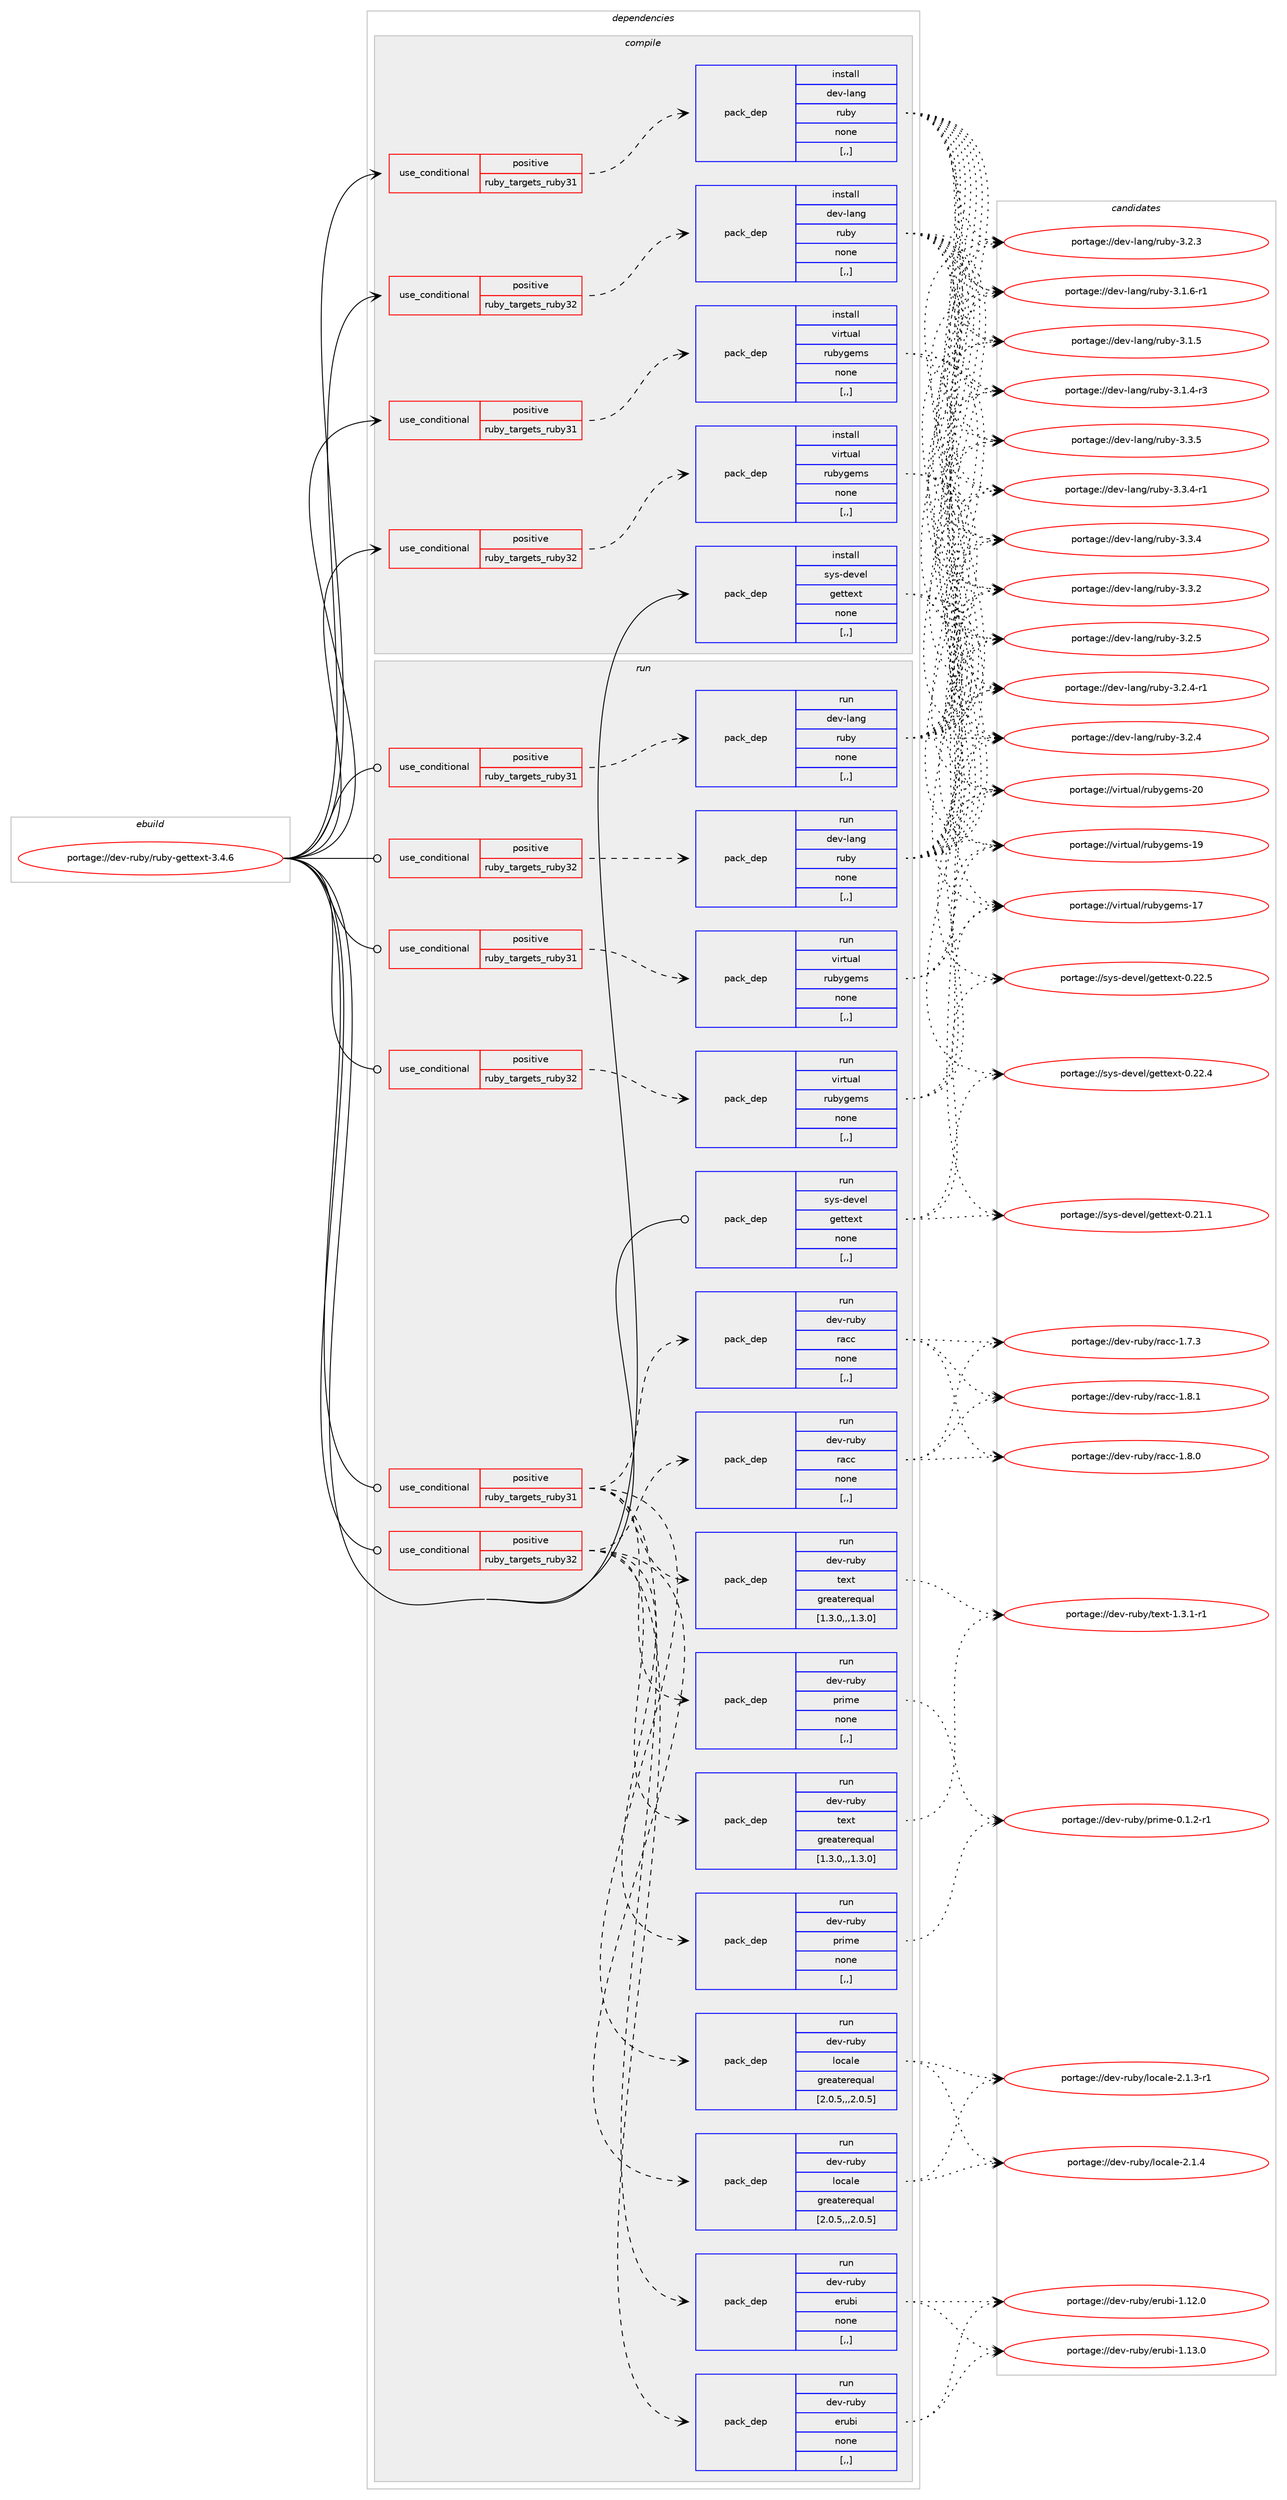 digraph prolog {

# *************
# Graph options
# *************

newrank=true;
concentrate=true;
compound=true;
graph [rankdir=LR,fontname=Helvetica,fontsize=10,ranksep=1.5];#, ranksep=2.5, nodesep=0.2];
edge  [arrowhead=vee];
node  [fontname=Helvetica,fontsize=10];

# **********
# The ebuild
# **********

subgraph cluster_leftcol {
color=gray;
label=<<i>ebuild</i>>;
id [label="portage://dev-ruby/ruby-gettext-3.4.6", color=red, width=4, href="../dev-ruby/ruby-gettext-3.4.6.svg"];
}

# ****************
# The dependencies
# ****************

subgraph cluster_midcol {
color=gray;
label=<<i>dependencies</i>>;
subgraph cluster_compile {
fillcolor="#eeeeee";
style=filled;
label=<<i>compile</i>>;
subgraph cond186593 {
dependency697166 [label=<<TABLE BORDER="0" CELLBORDER="1" CELLSPACING="0" CELLPADDING="4"><TR><TD ROWSPAN="3" CELLPADDING="10">use_conditional</TD></TR><TR><TD>positive</TD></TR><TR><TD>ruby_targets_ruby31</TD></TR></TABLE>>, shape=none, color=red];
subgraph pack505595 {
dependency697167 [label=<<TABLE BORDER="0" CELLBORDER="1" CELLSPACING="0" CELLPADDING="4" WIDTH="220"><TR><TD ROWSPAN="6" CELLPADDING="30">pack_dep</TD></TR><TR><TD WIDTH="110">install</TD></TR><TR><TD>dev-lang</TD></TR><TR><TD>ruby</TD></TR><TR><TD>none</TD></TR><TR><TD>[,,]</TD></TR></TABLE>>, shape=none, color=blue];
}
dependency697166:e -> dependency697167:w [weight=20,style="dashed",arrowhead="vee"];
}
id:e -> dependency697166:w [weight=20,style="solid",arrowhead="vee"];
subgraph cond186594 {
dependency697168 [label=<<TABLE BORDER="0" CELLBORDER="1" CELLSPACING="0" CELLPADDING="4"><TR><TD ROWSPAN="3" CELLPADDING="10">use_conditional</TD></TR><TR><TD>positive</TD></TR><TR><TD>ruby_targets_ruby31</TD></TR></TABLE>>, shape=none, color=red];
subgraph pack505596 {
dependency697169 [label=<<TABLE BORDER="0" CELLBORDER="1" CELLSPACING="0" CELLPADDING="4" WIDTH="220"><TR><TD ROWSPAN="6" CELLPADDING="30">pack_dep</TD></TR><TR><TD WIDTH="110">install</TD></TR><TR><TD>virtual</TD></TR><TR><TD>rubygems</TD></TR><TR><TD>none</TD></TR><TR><TD>[,,]</TD></TR></TABLE>>, shape=none, color=blue];
}
dependency697168:e -> dependency697169:w [weight=20,style="dashed",arrowhead="vee"];
}
id:e -> dependency697168:w [weight=20,style="solid",arrowhead="vee"];
subgraph cond186595 {
dependency697170 [label=<<TABLE BORDER="0" CELLBORDER="1" CELLSPACING="0" CELLPADDING="4"><TR><TD ROWSPAN="3" CELLPADDING="10">use_conditional</TD></TR><TR><TD>positive</TD></TR><TR><TD>ruby_targets_ruby32</TD></TR></TABLE>>, shape=none, color=red];
subgraph pack505597 {
dependency697171 [label=<<TABLE BORDER="0" CELLBORDER="1" CELLSPACING="0" CELLPADDING="4" WIDTH="220"><TR><TD ROWSPAN="6" CELLPADDING="30">pack_dep</TD></TR><TR><TD WIDTH="110">install</TD></TR><TR><TD>dev-lang</TD></TR><TR><TD>ruby</TD></TR><TR><TD>none</TD></TR><TR><TD>[,,]</TD></TR></TABLE>>, shape=none, color=blue];
}
dependency697170:e -> dependency697171:w [weight=20,style="dashed",arrowhead="vee"];
}
id:e -> dependency697170:w [weight=20,style="solid",arrowhead="vee"];
subgraph cond186596 {
dependency697172 [label=<<TABLE BORDER="0" CELLBORDER="1" CELLSPACING="0" CELLPADDING="4"><TR><TD ROWSPAN="3" CELLPADDING="10">use_conditional</TD></TR><TR><TD>positive</TD></TR><TR><TD>ruby_targets_ruby32</TD></TR></TABLE>>, shape=none, color=red];
subgraph pack505598 {
dependency697173 [label=<<TABLE BORDER="0" CELLBORDER="1" CELLSPACING="0" CELLPADDING="4" WIDTH="220"><TR><TD ROWSPAN="6" CELLPADDING="30">pack_dep</TD></TR><TR><TD WIDTH="110">install</TD></TR><TR><TD>virtual</TD></TR><TR><TD>rubygems</TD></TR><TR><TD>none</TD></TR><TR><TD>[,,]</TD></TR></TABLE>>, shape=none, color=blue];
}
dependency697172:e -> dependency697173:w [weight=20,style="dashed",arrowhead="vee"];
}
id:e -> dependency697172:w [weight=20,style="solid",arrowhead="vee"];
subgraph pack505599 {
dependency697174 [label=<<TABLE BORDER="0" CELLBORDER="1" CELLSPACING="0" CELLPADDING="4" WIDTH="220"><TR><TD ROWSPAN="6" CELLPADDING="30">pack_dep</TD></TR><TR><TD WIDTH="110">install</TD></TR><TR><TD>sys-devel</TD></TR><TR><TD>gettext</TD></TR><TR><TD>none</TD></TR><TR><TD>[,,]</TD></TR></TABLE>>, shape=none, color=blue];
}
id:e -> dependency697174:w [weight=20,style="solid",arrowhead="vee"];
}
subgraph cluster_compileandrun {
fillcolor="#eeeeee";
style=filled;
label=<<i>compile and run</i>>;
}
subgraph cluster_run {
fillcolor="#eeeeee";
style=filled;
label=<<i>run</i>>;
subgraph cond186597 {
dependency697175 [label=<<TABLE BORDER="0" CELLBORDER="1" CELLSPACING="0" CELLPADDING="4"><TR><TD ROWSPAN="3" CELLPADDING="10">use_conditional</TD></TR><TR><TD>positive</TD></TR><TR><TD>ruby_targets_ruby31</TD></TR></TABLE>>, shape=none, color=red];
subgraph pack505600 {
dependency697176 [label=<<TABLE BORDER="0" CELLBORDER="1" CELLSPACING="0" CELLPADDING="4" WIDTH="220"><TR><TD ROWSPAN="6" CELLPADDING="30">pack_dep</TD></TR><TR><TD WIDTH="110">run</TD></TR><TR><TD>dev-lang</TD></TR><TR><TD>ruby</TD></TR><TR><TD>none</TD></TR><TR><TD>[,,]</TD></TR></TABLE>>, shape=none, color=blue];
}
dependency697175:e -> dependency697176:w [weight=20,style="dashed",arrowhead="vee"];
}
id:e -> dependency697175:w [weight=20,style="solid",arrowhead="odot"];
subgraph cond186598 {
dependency697177 [label=<<TABLE BORDER="0" CELLBORDER="1" CELLSPACING="0" CELLPADDING="4"><TR><TD ROWSPAN="3" CELLPADDING="10">use_conditional</TD></TR><TR><TD>positive</TD></TR><TR><TD>ruby_targets_ruby31</TD></TR></TABLE>>, shape=none, color=red];
subgraph pack505601 {
dependency697178 [label=<<TABLE BORDER="0" CELLBORDER="1" CELLSPACING="0" CELLPADDING="4" WIDTH="220"><TR><TD ROWSPAN="6" CELLPADDING="30">pack_dep</TD></TR><TR><TD WIDTH="110">run</TD></TR><TR><TD>dev-ruby</TD></TR><TR><TD>erubi</TD></TR><TR><TD>none</TD></TR><TR><TD>[,,]</TD></TR></TABLE>>, shape=none, color=blue];
}
dependency697177:e -> dependency697178:w [weight=20,style="dashed",arrowhead="vee"];
subgraph pack505602 {
dependency697179 [label=<<TABLE BORDER="0" CELLBORDER="1" CELLSPACING="0" CELLPADDING="4" WIDTH="220"><TR><TD ROWSPAN="6" CELLPADDING="30">pack_dep</TD></TR><TR><TD WIDTH="110">run</TD></TR><TR><TD>dev-ruby</TD></TR><TR><TD>locale</TD></TR><TR><TD>greaterequal</TD></TR><TR><TD>[2.0.5,,,2.0.5]</TD></TR></TABLE>>, shape=none, color=blue];
}
dependency697177:e -> dependency697179:w [weight=20,style="dashed",arrowhead="vee"];
subgraph pack505603 {
dependency697180 [label=<<TABLE BORDER="0" CELLBORDER="1" CELLSPACING="0" CELLPADDING="4" WIDTH="220"><TR><TD ROWSPAN="6" CELLPADDING="30">pack_dep</TD></TR><TR><TD WIDTH="110">run</TD></TR><TR><TD>dev-ruby</TD></TR><TR><TD>prime</TD></TR><TR><TD>none</TD></TR><TR><TD>[,,]</TD></TR></TABLE>>, shape=none, color=blue];
}
dependency697177:e -> dependency697180:w [weight=20,style="dashed",arrowhead="vee"];
subgraph pack505604 {
dependency697181 [label=<<TABLE BORDER="0" CELLBORDER="1" CELLSPACING="0" CELLPADDING="4" WIDTH="220"><TR><TD ROWSPAN="6" CELLPADDING="30">pack_dep</TD></TR><TR><TD WIDTH="110">run</TD></TR><TR><TD>dev-ruby</TD></TR><TR><TD>racc</TD></TR><TR><TD>none</TD></TR><TR><TD>[,,]</TD></TR></TABLE>>, shape=none, color=blue];
}
dependency697177:e -> dependency697181:w [weight=20,style="dashed",arrowhead="vee"];
subgraph pack505605 {
dependency697182 [label=<<TABLE BORDER="0" CELLBORDER="1" CELLSPACING="0" CELLPADDING="4" WIDTH="220"><TR><TD ROWSPAN="6" CELLPADDING="30">pack_dep</TD></TR><TR><TD WIDTH="110">run</TD></TR><TR><TD>dev-ruby</TD></TR><TR><TD>text</TD></TR><TR><TD>greaterequal</TD></TR><TR><TD>[1.3.0,,,1.3.0]</TD></TR></TABLE>>, shape=none, color=blue];
}
dependency697177:e -> dependency697182:w [weight=20,style="dashed",arrowhead="vee"];
}
id:e -> dependency697177:w [weight=20,style="solid",arrowhead="odot"];
subgraph cond186599 {
dependency697183 [label=<<TABLE BORDER="0" CELLBORDER="1" CELLSPACING="0" CELLPADDING="4"><TR><TD ROWSPAN="3" CELLPADDING="10">use_conditional</TD></TR><TR><TD>positive</TD></TR><TR><TD>ruby_targets_ruby31</TD></TR></TABLE>>, shape=none, color=red];
subgraph pack505606 {
dependency697184 [label=<<TABLE BORDER="0" CELLBORDER="1" CELLSPACING="0" CELLPADDING="4" WIDTH="220"><TR><TD ROWSPAN="6" CELLPADDING="30">pack_dep</TD></TR><TR><TD WIDTH="110">run</TD></TR><TR><TD>virtual</TD></TR><TR><TD>rubygems</TD></TR><TR><TD>none</TD></TR><TR><TD>[,,]</TD></TR></TABLE>>, shape=none, color=blue];
}
dependency697183:e -> dependency697184:w [weight=20,style="dashed",arrowhead="vee"];
}
id:e -> dependency697183:w [weight=20,style="solid",arrowhead="odot"];
subgraph cond186600 {
dependency697185 [label=<<TABLE BORDER="0" CELLBORDER="1" CELLSPACING="0" CELLPADDING="4"><TR><TD ROWSPAN="3" CELLPADDING="10">use_conditional</TD></TR><TR><TD>positive</TD></TR><TR><TD>ruby_targets_ruby32</TD></TR></TABLE>>, shape=none, color=red];
subgraph pack505607 {
dependency697186 [label=<<TABLE BORDER="0" CELLBORDER="1" CELLSPACING="0" CELLPADDING="4" WIDTH="220"><TR><TD ROWSPAN="6" CELLPADDING="30">pack_dep</TD></TR><TR><TD WIDTH="110">run</TD></TR><TR><TD>dev-lang</TD></TR><TR><TD>ruby</TD></TR><TR><TD>none</TD></TR><TR><TD>[,,]</TD></TR></TABLE>>, shape=none, color=blue];
}
dependency697185:e -> dependency697186:w [weight=20,style="dashed",arrowhead="vee"];
}
id:e -> dependency697185:w [weight=20,style="solid",arrowhead="odot"];
subgraph cond186601 {
dependency697187 [label=<<TABLE BORDER="0" CELLBORDER="1" CELLSPACING="0" CELLPADDING="4"><TR><TD ROWSPAN="3" CELLPADDING="10">use_conditional</TD></TR><TR><TD>positive</TD></TR><TR><TD>ruby_targets_ruby32</TD></TR></TABLE>>, shape=none, color=red];
subgraph pack505608 {
dependency697188 [label=<<TABLE BORDER="0" CELLBORDER="1" CELLSPACING="0" CELLPADDING="4" WIDTH="220"><TR><TD ROWSPAN="6" CELLPADDING="30">pack_dep</TD></TR><TR><TD WIDTH="110">run</TD></TR><TR><TD>dev-ruby</TD></TR><TR><TD>erubi</TD></TR><TR><TD>none</TD></TR><TR><TD>[,,]</TD></TR></TABLE>>, shape=none, color=blue];
}
dependency697187:e -> dependency697188:w [weight=20,style="dashed",arrowhead="vee"];
subgraph pack505609 {
dependency697189 [label=<<TABLE BORDER="0" CELLBORDER="1" CELLSPACING="0" CELLPADDING="4" WIDTH="220"><TR><TD ROWSPAN="6" CELLPADDING="30">pack_dep</TD></TR><TR><TD WIDTH="110">run</TD></TR><TR><TD>dev-ruby</TD></TR><TR><TD>locale</TD></TR><TR><TD>greaterequal</TD></TR><TR><TD>[2.0.5,,,2.0.5]</TD></TR></TABLE>>, shape=none, color=blue];
}
dependency697187:e -> dependency697189:w [weight=20,style="dashed",arrowhead="vee"];
subgraph pack505610 {
dependency697190 [label=<<TABLE BORDER="0" CELLBORDER="1" CELLSPACING="0" CELLPADDING="4" WIDTH="220"><TR><TD ROWSPAN="6" CELLPADDING="30">pack_dep</TD></TR><TR><TD WIDTH="110">run</TD></TR><TR><TD>dev-ruby</TD></TR><TR><TD>prime</TD></TR><TR><TD>none</TD></TR><TR><TD>[,,]</TD></TR></TABLE>>, shape=none, color=blue];
}
dependency697187:e -> dependency697190:w [weight=20,style="dashed",arrowhead="vee"];
subgraph pack505611 {
dependency697191 [label=<<TABLE BORDER="0" CELLBORDER="1" CELLSPACING="0" CELLPADDING="4" WIDTH="220"><TR><TD ROWSPAN="6" CELLPADDING="30">pack_dep</TD></TR><TR><TD WIDTH="110">run</TD></TR><TR><TD>dev-ruby</TD></TR><TR><TD>racc</TD></TR><TR><TD>none</TD></TR><TR><TD>[,,]</TD></TR></TABLE>>, shape=none, color=blue];
}
dependency697187:e -> dependency697191:w [weight=20,style="dashed",arrowhead="vee"];
subgraph pack505612 {
dependency697192 [label=<<TABLE BORDER="0" CELLBORDER="1" CELLSPACING="0" CELLPADDING="4" WIDTH="220"><TR><TD ROWSPAN="6" CELLPADDING="30">pack_dep</TD></TR><TR><TD WIDTH="110">run</TD></TR><TR><TD>dev-ruby</TD></TR><TR><TD>text</TD></TR><TR><TD>greaterequal</TD></TR><TR><TD>[1.3.0,,,1.3.0]</TD></TR></TABLE>>, shape=none, color=blue];
}
dependency697187:e -> dependency697192:w [weight=20,style="dashed",arrowhead="vee"];
}
id:e -> dependency697187:w [weight=20,style="solid",arrowhead="odot"];
subgraph cond186602 {
dependency697193 [label=<<TABLE BORDER="0" CELLBORDER="1" CELLSPACING="0" CELLPADDING="4"><TR><TD ROWSPAN="3" CELLPADDING="10">use_conditional</TD></TR><TR><TD>positive</TD></TR><TR><TD>ruby_targets_ruby32</TD></TR></TABLE>>, shape=none, color=red];
subgraph pack505613 {
dependency697194 [label=<<TABLE BORDER="0" CELLBORDER="1" CELLSPACING="0" CELLPADDING="4" WIDTH="220"><TR><TD ROWSPAN="6" CELLPADDING="30">pack_dep</TD></TR><TR><TD WIDTH="110">run</TD></TR><TR><TD>virtual</TD></TR><TR><TD>rubygems</TD></TR><TR><TD>none</TD></TR><TR><TD>[,,]</TD></TR></TABLE>>, shape=none, color=blue];
}
dependency697193:e -> dependency697194:w [weight=20,style="dashed",arrowhead="vee"];
}
id:e -> dependency697193:w [weight=20,style="solid",arrowhead="odot"];
subgraph pack505614 {
dependency697195 [label=<<TABLE BORDER="0" CELLBORDER="1" CELLSPACING="0" CELLPADDING="4" WIDTH="220"><TR><TD ROWSPAN="6" CELLPADDING="30">pack_dep</TD></TR><TR><TD WIDTH="110">run</TD></TR><TR><TD>sys-devel</TD></TR><TR><TD>gettext</TD></TR><TR><TD>none</TD></TR><TR><TD>[,,]</TD></TR></TABLE>>, shape=none, color=blue];
}
id:e -> dependency697195:w [weight=20,style="solid",arrowhead="odot"];
}
}

# **************
# The candidates
# **************

subgraph cluster_choices {
rank=same;
color=gray;
label=<<i>candidates</i>>;

subgraph choice505595 {
color=black;
nodesep=1;
choice10010111845108971101034711411798121455146514653 [label="portage://dev-lang/ruby-3.3.5", color=red, width=4,href="../dev-lang/ruby-3.3.5.svg"];
choice100101118451089711010347114117981214551465146524511449 [label="portage://dev-lang/ruby-3.3.4-r1", color=red, width=4,href="../dev-lang/ruby-3.3.4-r1.svg"];
choice10010111845108971101034711411798121455146514652 [label="portage://dev-lang/ruby-3.3.4", color=red, width=4,href="../dev-lang/ruby-3.3.4.svg"];
choice10010111845108971101034711411798121455146514650 [label="portage://dev-lang/ruby-3.3.2", color=red, width=4,href="../dev-lang/ruby-3.3.2.svg"];
choice10010111845108971101034711411798121455146504653 [label="portage://dev-lang/ruby-3.2.5", color=red, width=4,href="../dev-lang/ruby-3.2.5.svg"];
choice100101118451089711010347114117981214551465046524511449 [label="portage://dev-lang/ruby-3.2.4-r1", color=red, width=4,href="../dev-lang/ruby-3.2.4-r1.svg"];
choice10010111845108971101034711411798121455146504652 [label="portage://dev-lang/ruby-3.2.4", color=red, width=4,href="../dev-lang/ruby-3.2.4.svg"];
choice10010111845108971101034711411798121455146504651 [label="portage://dev-lang/ruby-3.2.3", color=red, width=4,href="../dev-lang/ruby-3.2.3.svg"];
choice100101118451089711010347114117981214551464946544511449 [label="portage://dev-lang/ruby-3.1.6-r1", color=red, width=4,href="../dev-lang/ruby-3.1.6-r1.svg"];
choice10010111845108971101034711411798121455146494653 [label="portage://dev-lang/ruby-3.1.5", color=red, width=4,href="../dev-lang/ruby-3.1.5.svg"];
choice100101118451089711010347114117981214551464946524511451 [label="portage://dev-lang/ruby-3.1.4-r3", color=red, width=4,href="../dev-lang/ruby-3.1.4-r3.svg"];
dependency697167:e -> choice10010111845108971101034711411798121455146514653:w [style=dotted,weight="100"];
dependency697167:e -> choice100101118451089711010347114117981214551465146524511449:w [style=dotted,weight="100"];
dependency697167:e -> choice10010111845108971101034711411798121455146514652:w [style=dotted,weight="100"];
dependency697167:e -> choice10010111845108971101034711411798121455146514650:w [style=dotted,weight="100"];
dependency697167:e -> choice10010111845108971101034711411798121455146504653:w [style=dotted,weight="100"];
dependency697167:e -> choice100101118451089711010347114117981214551465046524511449:w [style=dotted,weight="100"];
dependency697167:e -> choice10010111845108971101034711411798121455146504652:w [style=dotted,weight="100"];
dependency697167:e -> choice10010111845108971101034711411798121455146504651:w [style=dotted,weight="100"];
dependency697167:e -> choice100101118451089711010347114117981214551464946544511449:w [style=dotted,weight="100"];
dependency697167:e -> choice10010111845108971101034711411798121455146494653:w [style=dotted,weight="100"];
dependency697167:e -> choice100101118451089711010347114117981214551464946524511451:w [style=dotted,weight="100"];
}
subgraph choice505596 {
color=black;
nodesep=1;
choice118105114116117971084711411798121103101109115455048 [label="portage://virtual/rubygems-20", color=red, width=4,href="../virtual/rubygems-20.svg"];
choice118105114116117971084711411798121103101109115454957 [label="portage://virtual/rubygems-19", color=red, width=4,href="../virtual/rubygems-19.svg"];
choice118105114116117971084711411798121103101109115454955 [label="portage://virtual/rubygems-17", color=red, width=4,href="../virtual/rubygems-17.svg"];
dependency697169:e -> choice118105114116117971084711411798121103101109115455048:w [style=dotted,weight="100"];
dependency697169:e -> choice118105114116117971084711411798121103101109115454957:w [style=dotted,weight="100"];
dependency697169:e -> choice118105114116117971084711411798121103101109115454955:w [style=dotted,weight="100"];
}
subgraph choice505597 {
color=black;
nodesep=1;
choice10010111845108971101034711411798121455146514653 [label="portage://dev-lang/ruby-3.3.5", color=red, width=4,href="../dev-lang/ruby-3.3.5.svg"];
choice100101118451089711010347114117981214551465146524511449 [label="portage://dev-lang/ruby-3.3.4-r1", color=red, width=4,href="../dev-lang/ruby-3.3.4-r1.svg"];
choice10010111845108971101034711411798121455146514652 [label="portage://dev-lang/ruby-3.3.4", color=red, width=4,href="../dev-lang/ruby-3.3.4.svg"];
choice10010111845108971101034711411798121455146514650 [label="portage://dev-lang/ruby-3.3.2", color=red, width=4,href="../dev-lang/ruby-3.3.2.svg"];
choice10010111845108971101034711411798121455146504653 [label="portage://dev-lang/ruby-3.2.5", color=red, width=4,href="../dev-lang/ruby-3.2.5.svg"];
choice100101118451089711010347114117981214551465046524511449 [label="portage://dev-lang/ruby-3.2.4-r1", color=red, width=4,href="../dev-lang/ruby-3.2.4-r1.svg"];
choice10010111845108971101034711411798121455146504652 [label="portage://dev-lang/ruby-3.2.4", color=red, width=4,href="../dev-lang/ruby-3.2.4.svg"];
choice10010111845108971101034711411798121455146504651 [label="portage://dev-lang/ruby-3.2.3", color=red, width=4,href="../dev-lang/ruby-3.2.3.svg"];
choice100101118451089711010347114117981214551464946544511449 [label="portage://dev-lang/ruby-3.1.6-r1", color=red, width=4,href="../dev-lang/ruby-3.1.6-r1.svg"];
choice10010111845108971101034711411798121455146494653 [label="portage://dev-lang/ruby-3.1.5", color=red, width=4,href="../dev-lang/ruby-3.1.5.svg"];
choice100101118451089711010347114117981214551464946524511451 [label="portage://dev-lang/ruby-3.1.4-r3", color=red, width=4,href="../dev-lang/ruby-3.1.4-r3.svg"];
dependency697171:e -> choice10010111845108971101034711411798121455146514653:w [style=dotted,weight="100"];
dependency697171:e -> choice100101118451089711010347114117981214551465146524511449:w [style=dotted,weight="100"];
dependency697171:e -> choice10010111845108971101034711411798121455146514652:w [style=dotted,weight="100"];
dependency697171:e -> choice10010111845108971101034711411798121455146514650:w [style=dotted,weight="100"];
dependency697171:e -> choice10010111845108971101034711411798121455146504653:w [style=dotted,weight="100"];
dependency697171:e -> choice100101118451089711010347114117981214551465046524511449:w [style=dotted,weight="100"];
dependency697171:e -> choice10010111845108971101034711411798121455146504652:w [style=dotted,weight="100"];
dependency697171:e -> choice10010111845108971101034711411798121455146504651:w [style=dotted,weight="100"];
dependency697171:e -> choice100101118451089711010347114117981214551464946544511449:w [style=dotted,weight="100"];
dependency697171:e -> choice10010111845108971101034711411798121455146494653:w [style=dotted,weight="100"];
dependency697171:e -> choice100101118451089711010347114117981214551464946524511451:w [style=dotted,weight="100"];
}
subgraph choice505598 {
color=black;
nodesep=1;
choice118105114116117971084711411798121103101109115455048 [label="portage://virtual/rubygems-20", color=red, width=4,href="../virtual/rubygems-20.svg"];
choice118105114116117971084711411798121103101109115454957 [label="portage://virtual/rubygems-19", color=red, width=4,href="../virtual/rubygems-19.svg"];
choice118105114116117971084711411798121103101109115454955 [label="portage://virtual/rubygems-17", color=red, width=4,href="../virtual/rubygems-17.svg"];
dependency697173:e -> choice118105114116117971084711411798121103101109115455048:w [style=dotted,weight="100"];
dependency697173:e -> choice118105114116117971084711411798121103101109115454957:w [style=dotted,weight="100"];
dependency697173:e -> choice118105114116117971084711411798121103101109115454955:w [style=dotted,weight="100"];
}
subgraph choice505599 {
color=black;
nodesep=1;
choice115121115451001011181011084710310111611610112011645484650504653 [label="portage://sys-devel/gettext-0.22.5", color=red, width=4,href="../sys-devel/gettext-0.22.5.svg"];
choice115121115451001011181011084710310111611610112011645484650504652 [label="portage://sys-devel/gettext-0.22.4", color=red, width=4,href="../sys-devel/gettext-0.22.4.svg"];
choice115121115451001011181011084710310111611610112011645484650494649 [label="portage://sys-devel/gettext-0.21.1", color=red, width=4,href="../sys-devel/gettext-0.21.1.svg"];
dependency697174:e -> choice115121115451001011181011084710310111611610112011645484650504653:w [style=dotted,weight="100"];
dependency697174:e -> choice115121115451001011181011084710310111611610112011645484650504652:w [style=dotted,weight="100"];
dependency697174:e -> choice115121115451001011181011084710310111611610112011645484650494649:w [style=dotted,weight="100"];
}
subgraph choice505600 {
color=black;
nodesep=1;
choice10010111845108971101034711411798121455146514653 [label="portage://dev-lang/ruby-3.3.5", color=red, width=4,href="../dev-lang/ruby-3.3.5.svg"];
choice100101118451089711010347114117981214551465146524511449 [label="portage://dev-lang/ruby-3.3.4-r1", color=red, width=4,href="../dev-lang/ruby-3.3.4-r1.svg"];
choice10010111845108971101034711411798121455146514652 [label="portage://dev-lang/ruby-3.3.4", color=red, width=4,href="../dev-lang/ruby-3.3.4.svg"];
choice10010111845108971101034711411798121455146514650 [label="portage://dev-lang/ruby-3.3.2", color=red, width=4,href="../dev-lang/ruby-3.3.2.svg"];
choice10010111845108971101034711411798121455146504653 [label="portage://dev-lang/ruby-3.2.5", color=red, width=4,href="../dev-lang/ruby-3.2.5.svg"];
choice100101118451089711010347114117981214551465046524511449 [label="portage://dev-lang/ruby-3.2.4-r1", color=red, width=4,href="../dev-lang/ruby-3.2.4-r1.svg"];
choice10010111845108971101034711411798121455146504652 [label="portage://dev-lang/ruby-3.2.4", color=red, width=4,href="../dev-lang/ruby-3.2.4.svg"];
choice10010111845108971101034711411798121455146504651 [label="portage://dev-lang/ruby-3.2.3", color=red, width=4,href="../dev-lang/ruby-3.2.3.svg"];
choice100101118451089711010347114117981214551464946544511449 [label="portage://dev-lang/ruby-3.1.6-r1", color=red, width=4,href="../dev-lang/ruby-3.1.6-r1.svg"];
choice10010111845108971101034711411798121455146494653 [label="portage://dev-lang/ruby-3.1.5", color=red, width=4,href="../dev-lang/ruby-3.1.5.svg"];
choice100101118451089711010347114117981214551464946524511451 [label="portage://dev-lang/ruby-3.1.4-r3", color=red, width=4,href="../dev-lang/ruby-3.1.4-r3.svg"];
dependency697176:e -> choice10010111845108971101034711411798121455146514653:w [style=dotted,weight="100"];
dependency697176:e -> choice100101118451089711010347114117981214551465146524511449:w [style=dotted,weight="100"];
dependency697176:e -> choice10010111845108971101034711411798121455146514652:w [style=dotted,weight="100"];
dependency697176:e -> choice10010111845108971101034711411798121455146514650:w [style=dotted,weight="100"];
dependency697176:e -> choice10010111845108971101034711411798121455146504653:w [style=dotted,weight="100"];
dependency697176:e -> choice100101118451089711010347114117981214551465046524511449:w [style=dotted,weight="100"];
dependency697176:e -> choice10010111845108971101034711411798121455146504652:w [style=dotted,weight="100"];
dependency697176:e -> choice10010111845108971101034711411798121455146504651:w [style=dotted,weight="100"];
dependency697176:e -> choice100101118451089711010347114117981214551464946544511449:w [style=dotted,weight="100"];
dependency697176:e -> choice10010111845108971101034711411798121455146494653:w [style=dotted,weight="100"];
dependency697176:e -> choice100101118451089711010347114117981214551464946524511451:w [style=dotted,weight="100"];
}
subgraph choice505601 {
color=black;
nodesep=1;
choice1001011184511411798121471011141179810545494649514648 [label="portage://dev-ruby/erubi-1.13.0", color=red, width=4,href="../dev-ruby/erubi-1.13.0.svg"];
choice1001011184511411798121471011141179810545494649504648 [label="portage://dev-ruby/erubi-1.12.0", color=red, width=4,href="../dev-ruby/erubi-1.12.0.svg"];
dependency697178:e -> choice1001011184511411798121471011141179810545494649514648:w [style=dotted,weight="100"];
dependency697178:e -> choice1001011184511411798121471011141179810545494649504648:w [style=dotted,weight="100"];
}
subgraph choice505602 {
color=black;
nodesep=1;
choice1001011184511411798121471081119997108101455046494652 [label="portage://dev-ruby/locale-2.1.4", color=red, width=4,href="../dev-ruby/locale-2.1.4.svg"];
choice10010111845114117981214710811199971081014550464946514511449 [label="portage://dev-ruby/locale-2.1.3-r1", color=red, width=4,href="../dev-ruby/locale-2.1.3-r1.svg"];
dependency697179:e -> choice1001011184511411798121471081119997108101455046494652:w [style=dotted,weight="100"];
dependency697179:e -> choice10010111845114117981214710811199971081014550464946514511449:w [style=dotted,weight="100"];
}
subgraph choice505603 {
color=black;
nodesep=1;
choice1001011184511411798121471121141051091014548464946504511449 [label="portage://dev-ruby/prime-0.1.2-r1", color=red, width=4,href="../dev-ruby/prime-0.1.2-r1.svg"];
dependency697180:e -> choice1001011184511411798121471121141051091014548464946504511449:w [style=dotted,weight="100"];
}
subgraph choice505604 {
color=black;
nodesep=1;
choice100101118451141179812147114979999454946564649 [label="portage://dev-ruby/racc-1.8.1", color=red, width=4,href="../dev-ruby/racc-1.8.1.svg"];
choice100101118451141179812147114979999454946564648 [label="portage://dev-ruby/racc-1.8.0", color=red, width=4,href="../dev-ruby/racc-1.8.0.svg"];
choice100101118451141179812147114979999454946554651 [label="portage://dev-ruby/racc-1.7.3", color=red, width=4,href="../dev-ruby/racc-1.7.3.svg"];
dependency697181:e -> choice100101118451141179812147114979999454946564649:w [style=dotted,weight="100"];
dependency697181:e -> choice100101118451141179812147114979999454946564648:w [style=dotted,weight="100"];
dependency697181:e -> choice100101118451141179812147114979999454946554651:w [style=dotted,weight="100"];
}
subgraph choice505605 {
color=black;
nodesep=1;
choice1001011184511411798121471161011201164549465146494511449 [label="portage://dev-ruby/text-1.3.1-r1", color=red, width=4,href="../dev-ruby/text-1.3.1-r1.svg"];
dependency697182:e -> choice1001011184511411798121471161011201164549465146494511449:w [style=dotted,weight="100"];
}
subgraph choice505606 {
color=black;
nodesep=1;
choice118105114116117971084711411798121103101109115455048 [label="portage://virtual/rubygems-20", color=red, width=4,href="../virtual/rubygems-20.svg"];
choice118105114116117971084711411798121103101109115454957 [label="portage://virtual/rubygems-19", color=red, width=4,href="../virtual/rubygems-19.svg"];
choice118105114116117971084711411798121103101109115454955 [label="portage://virtual/rubygems-17", color=red, width=4,href="../virtual/rubygems-17.svg"];
dependency697184:e -> choice118105114116117971084711411798121103101109115455048:w [style=dotted,weight="100"];
dependency697184:e -> choice118105114116117971084711411798121103101109115454957:w [style=dotted,weight="100"];
dependency697184:e -> choice118105114116117971084711411798121103101109115454955:w [style=dotted,weight="100"];
}
subgraph choice505607 {
color=black;
nodesep=1;
choice10010111845108971101034711411798121455146514653 [label="portage://dev-lang/ruby-3.3.5", color=red, width=4,href="../dev-lang/ruby-3.3.5.svg"];
choice100101118451089711010347114117981214551465146524511449 [label="portage://dev-lang/ruby-3.3.4-r1", color=red, width=4,href="../dev-lang/ruby-3.3.4-r1.svg"];
choice10010111845108971101034711411798121455146514652 [label="portage://dev-lang/ruby-3.3.4", color=red, width=4,href="../dev-lang/ruby-3.3.4.svg"];
choice10010111845108971101034711411798121455146514650 [label="portage://dev-lang/ruby-3.3.2", color=red, width=4,href="../dev-lang/ruby-3.3.2.svg"];
choice10010111845108971101034711411798121455146504653 [label="portage://dev-lang/ruby-3.2.5", color=red, width=4,href="../dev-lang/ruby-3.2.5.svg"];
choice100101118451089711010347114117981214551465046524511449 [label="portage://dev-lang/ruby-3.2.4-r1", color=red, width=4,href="../dev-lang/ruby-3.2.4-r1.svg"];
choice10010111845108971101034711411798121455146504652 [label="portage://dev-lang/ruby-3.2.4", color=red, width=4,href="../dev-lang/ruby-3.2.4.svg"];
choice10010111845108971101034711411798121455146504651 [label="portage://dev-lang/ruby-3.2.3", color=red, width=4,href="../dev-lang/ruby-3.2.3.svg"];
choice100101118451089711010347114117981214551464946544511449 [label="portage://dev-lang/ruby-3.1.6-r1", color=red, width=4,href="../dev-lang/ruby-3.1.6-r1.svg"];
choice10010111845108971101034711411798121455146494653 [label="portage://dev-lang/ruby-3.1.5", color=red, width=4,href="../dev-lang/ruby-3.1.5.svg"];
choice100101118451089711010347114117981214551464946524511451 [label="portage://dev-lang/ruby-3.1.4-r3", color=red, width=4,href="../dev-lang/ruby-3.1.4-r3.svg"];
dependency697186:e -> choice10010111845108971101034711411798121455146514653:w [style=dotted,weight="100"];
dependency697186:e -> choice100101118451089711010347114117981214551465146524511449:w [style=dotted,weight="100"];
dependency697186:e -> choice10010111845108971101034711411798121455146514652:w [style=dotted,weight="100"];
dependency697186:e -> choice10010111845108971101034711411798121455146514650:w [style=dotted,weight="100"];
dependency697186:e -> choice10010111845108971101034711411798121455146504653:w [style=dotted,weight="100"];
dependency697186:e -> choice100101118451089711010347114117981214551465046524511449:w [style=dotted,weight="100"];
dependency697186:e -> choice10010111845108971101034711411798121455146504652:w [style=dotted,weight="100"];
dependency697186:e -> choice10010111845108971101034711411798121455146504651:w [style=dotted,weight="100"];
dependency697186:e -> choice100101118451089711010347114117981214551464946544511449:w [style=dotted,weight="100"];
dependency697186:e -> choice10010111845108971101034711411798121455146494653:w [style=dotted,weight="100"];
dependency697186:e -> choice100101118451089711010347114117981214551464946524511451:w [style=dotted,weight="100"];
}
subgraph choice505608 {
color=black;
nodesep=1;
choice1001011184511411798121471011141179810545494649514648 [label="portage://dev-ruby/erubi-1.13.0", color=red, width=4,href="../dev-ruby/erubi-1.13.0.svg"];
choice1001011184511411798121471011141179810545494649504648 [label="portage://dev-ruby/erubi-1.12.0", color=red, width=4,href="../dev-ruby/erubi-1.12.0.svg"];
dependency697188:e -> choice1001011184511411798121471011141179810545494649514648:w [style=dotted,weight="100"];
dependency697188:e -> choice1001011184511411798121471011141179810545494649504648:w [style=dotted,weight="100"];
}
subgraph choice505609 {
color=black;
nodesep=1;
choice1001011184511411798121471081119997108101455046494652 [label="portage://dev-ruby/locale-2.1.4", color=red, width=4,href="../dev-ruby/locale-2.1.4.svg"];
choice10010111845114117981214710811199971081014550464946514511449 [label="portage://dev-ruby/locale-2.1.3-r1", color=red, width=4,href="../dev-ruby/locale-2.1.3-r1.svg"];
dependency697189:e -> choice1001011184511411798121471081119997108101455046494652:w [style=dotted,weight="100"];
dependency697189:e -> choice10010111845114117981214710811199971081014550464946514511449:w [style=dotted,weight="100"];
}
subgraph choice505610 {
color=black;
nodesep=1;
choice1001011184511411798121471121141051091014548464946504511449 [label="portage://dev-ruby/prime-0.1.2-r1", color=red, width=4,href="../dev-ruby/prime-0.1.2-r1.svg"];
dependency697190:e -> choice1001011184511411798121471121141051091014548464946504511449:w [style=dotted,weight="100"];
}
subgraph choice505611 {
color=black;
nodesep=1;
choice100101118451141179812147114979999454946564649 [label="portage://dev-ruby/racc-1.8.1", color=red, width=4,href="../dev-ruby/racc-1.8.1.svg"];
choice100101118451141179812147114979999454946564648 [label="portage://dev-ruby/racc-1.8.0", color=red, width=4,href="../dev-ruby/racc-1.8.0.svg"];
choice100101118451141179812147114979999454946554651 [label="portage://dev-ruby/racc-1.7.3", color=red, width=4,href="../dev-ruby/racc-1.7.3.svg"];
dependency697191:e -> choice100101118451141179812147114979999454946564649:w [style=dotted,weight="100"];
dependency697191:e -> choice100101118451141179812147114979999454946564648:w [style=dotted,weight="100"];
dependency697191:e -> choice100101118451141179812147114979999454946554651:w [style=dotted,weight="100"];
}
subgraph choice505612 {
color=black;
nodesep=1;
choice1001011184511411798121471161011201164549465146494511449 [label="portage://dev-ruby/text-1.3.1-r1", color=red, width=4,href="../dev-ruby/text-1.3.1-r1.svg"];
dependency697192:e -> choice1001011184511411798121471161011201164549465146494511449:w [style=dotted,weight="100"];
}
subgraph choice505613 {
color=black;
nodesep=1;
choice118105114116117971084711411798121103101109115455048 [label="portage://virtual/rubygems-20", color=red, width=4,href="../virtual/rubygems-20.svg"];
choice118105114116117971084711411798121103101109115454957 [label="portage://virtual/rubygems-19", color=red, width=4,href="../virtual/rubygems-19.svg"];
choice118105114116117971084711411798121103101109115454955 [label="portage://virtual/rubygems-17", color=red, width=4,href="../virtual/rubygems-17.svg"];
dependency697194:e -> choice118105114116117971084711411798121103101109115455048:w [style=dotted,weight="100"];
dependency697194:e -> choice118105114116117971084711411798121103101109115454957:w [style=dotted,weight="100"];
dependency697194:e -> choice118105114116117971084711411798121103101109115454955:w [style=dotted,weight="100"];
}
subgraph choice505614 {
color=black;
nodesep=1;
choice115121115451001011181011084710310111611610112011645484650504653 [label="portage://sys-devel/gettext-0.22.5", color=red, width=4,href="../sys-devel/gettext-0.22.5.svg"];
choice115121115451001011181011084710310111611610112011645484650504652 [label="portage://sys-devel/gettext-0.22.4", color=red, width=4,href="../sys-devel/gettext-0.22.4.svg"];
choice115121115451001011181011084710310111611610112011645484650494649 [label="portage://sys-devel/gettext-0.21.1", color=red, width=4,href="../sys-devel/gettext-0.21.1.svg"];
dependency697195:e -> choice115121115451001011181011084710310111611610112011645484650504653:w [style=dotted,weight="100"];
dependency697195:e -> choice115121115451001011181011084710310111611610112011645484650504652:w [style=dotted,weight="100"];
dependency697195:e -> choice115121115451001011181011084710310111611610112011645484650494649:w [style=dotted,weight="100"];
}
}

}
